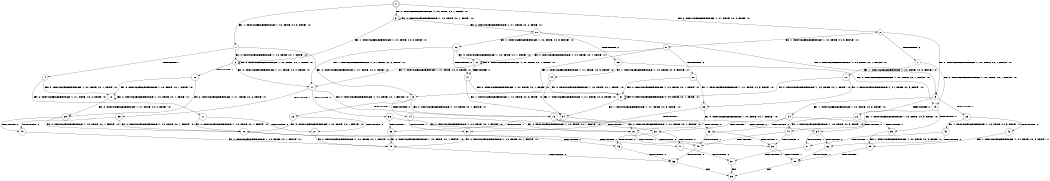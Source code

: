 digraph BCG {
size = "7, 10.5";
center = TRUE;
node [shape = circle];
0 [peripheries = 2];
0 -> 1 [label = "EX !1 !ATOMIC_EXCH_BRANCH (1, +0, TRUE, +0, 3, TRUE) !:0:"];
0 -> 2 [label = "EX !2 !ATOMIC_EXCH_BRANCH (1, +1, TRUE, +0, 2, TRUE) !:0:"];
0 -> 3 [label = "EX !0 !ATOMIC_EXCH_BRANCH (1, +0, TRUE, +0, 1, TRUE) !:0:"];
1 -> 4 [label = "TERMINATE !1"];
1 -> 5 [label = "EX !2 !ATOMIC_EXCH_BRANCH (1, +1, TRUE, +0, 2, TRUE) !:0:"];
1 -> 6 [label = "EX !0 !ATOMIC_EXCH_BRANCH (1, +0, TRUE, +0, 1, TRUE) !:0:"];
2 -> 7 [label = "TERMINATE !2"];
2 -> 8 [label = "EX !1 !ATOMIC_EXCH_BRANCH (1, +0, TRUE, +0, 3, FALSE) !:0:"];
2 -> 9 [label = "EX !0 !ATOMIC_EXCH_BRANCH (1, +0, TRUE, +0, 1, FALSE) !:0:"];
3 -> 6 [label = "EX !1 !ATOMIC_EXCH_BRANCH (1, +0, TRUE, +0, 3, TRUE) !:0:"];
3 -> 10 [label = "EX !2 !ATOMIC_EXCH_BRANCH (1, +1, TRUE, +0, 2, TRUE) !:0:"];
3 -> 3 [label = "EX !0 !ATOMIC_EXCH_BRANCH (1, +0, TRUE, +0, 1, TRUE) !:0:"];
4 -> 11 [label = "EX !2 !ATOMIC_EXCH_BRANCH (1, +1, TRUE, +0, 2, TRUE) !:0:"];
4 -> 12 [label = "EX !0 !ATOMIC_EXCH_BRANCH (1, +0, TRUE, +0, 1, TRUE) !:0:"];
5 -> 13 [label = "TERMINATE !1"];
5 -> 14 [label = "TERMINATE !2"];
5 -> 15 [label = "EX !0 !ATOMIC_EXCH_BRANCH (1, +0, TRUE, +0, 1, FALSE) !:0:"];
6 -> 16 [label = "TERMINATE !1"];
6 -> 17 [label = "EX !2 !ATOMIC_EXCH_BRANCH (1, +1, TRUE, +0, 2, TRUE) !:0:"];
6 -> 6 [label = "EX !0 !ATOMIC_EXCH_BRANCH (1, +0, TRUE, +0, 1, TRUE) !:0:"];
7 -> 18 [label = "EX !1 !ATOMIC_EXCH_BRANCH (1, +0, TRUE, +0, 3, FALSE) !:0:"];
7 -> 19 [label = "EX !0 !ATOMIC_EXCH_BRANCH (1, +0, TRUE, +0, 1, FALSE) !:0:"];
8 -> 20 [label = "TERMINATE !2"];
8 -> 21 [label = "EX !0 !ATOMIC_EXCH_BRANCH (1, +0, TRUE, +0, 1, TRUE) !:0:"];
8 -> 5 [label = "EX !1 !ATOMIC_EXCH_BRANCH (1, +1, TRUE, +0, 3, TRUE) !:0:"];
9 -> 22 [label = "TERMINATE !2"];
9 -> 23 [label = "TERMINATE !0"];
9 -> 24 [label = "EX !1 !ATOMIC_EXCH_BRANCH (1, +0, TRUE, +0, 3, TRUE) !:0:"];
10 -> 25 [label = "TERMINATE !2"];
10 -> 26 [label = "EX !1 !ATOMIC_EXCH_BRANCH (1, +0, TRUE, +0, 3, FALSE) !:0:"];
10 -> 9 [label = "EX !0 !ATOMIC_EXCH_BRANCH (1, +0, TRUE, +0, 1, FALSE) !:0:"];
11 -> 27 [label = "TERMINATE !2"];
11 -> 28 [label = "EX !0 !ATOMIC_EXCH_BRANCH (1, +0, TRUE, +0, 1, FALSE) !:0:"];
12 -> 29 [label = "EX !2 !ATOMIC_EXCH_BRANCH (1, +1, TRUE, +0, 2, TRUE) !:0:"];
12 -> 12 [label = "EX !0 !ATOMIC_EXCH_BRANCH (1, +0, TRUE, +0, 1, TRUE) !:0:"];
13 -> 27 [label = "TERMINATE !2"];
13 -> 28 [label = "EX !0 !ATOMIC_EXCH_BRANCH (1, +0, TRUE, +0, 1, FALSE) !:0:"];
14 -> 30 [label = "TERMINATE !1"];
14 -> 31 [label = "EX !0 !ATOMIC_EXCH_BRANCH (1, +0, TRUE, +0, 1, FALSE) !:0:"];
15 -> 32 [label = "TERMINATE !1"];
15 -> 33 [label = "TERMINATE !2"];
15 -> 34 [label = "TERMINATE !0"];
16 -> 29 [label = "EX !2 !ATOMIC_EXCH_BRANCH (1, +1, TRUE, +0, 2, TRUE) !:0:"];
16 -> 12 [label = "EX !0 !ATOMIC_EXCH_BRANCH (1, +0, TRUE, +0, 1, TRUE) !:0:"];
17 -> 35 [label = "TERMINATE !1"];
17 -> 36 [label = "TERMINATE !2"];
17 -> 15 [label = "EX !0 !ATOMIC_EXCH_BRANCH (1, +0, TRUE, +0, 1, FALSE) !:0:"];
18 -> 37 [label = "EX !0 !ATOMIC_EXCH_BRANCH (1, +0, TRUE, +0, 1, TRUE) !:0:"];
18 -> 38 [label = "EX !1 !ATOMIC_EXCH_BRANCH (1, +1, TRUE, +0, 3, TRUE) !:0:"];
19 -> 39 [label = "TERMINATE !0"];
19 -> 40 [label = "EX !1 !ATOMIC_EXCH_BRANCH (1, +0, TRUE, +0, 3, TRUE) !:0:"];
20 -> 37 [label = "EX !0 !ATOMIC_EXCH_BRANCH (1, +0, TRUE, +0, 1, TRUE) !:0:"];
20 -> 38 [label = "EX !1 !ATOMIC_EXCH_BRANCH (1, +1, TRUE, +0, 3, TRUE) !:0:"];
21 -> 41 [label = "TERMINATE !2"];
21 -> 17 [label = "EX !1 !ATOMIC_EXCH_BRANCH (1, +1, TRUE, +0, 3, TRUE) !:0:"];
21 -> 21 [label = "EX !0 !ATOMIC_EXCH_BRANCH (1, +0, TRUE, +0, 1, TRUE) !:0:"];
22 -> 39 [label = "TERMINATE !0"];
22 -> 40 [label = "EX !1 !ATOMIC_EXCH_BRANCH (1, +0, TRUE, +0, 3, TRUE) !:0:"];
23 -> 42 [label = "TERMINATE !2"];
23 -> 43 [label = "EX !1 !ATOMIC_EXCH_BRANCH (1, +0, TRUE, +0, 3, TRUE) !:1:"];
24 -> 32 [label = "TERMINATE !1"];
24 -> 33 [label = "TERMINATE !2"];
24 -> 34 [label = "TERMINATE !0"];
25 -> 44 [label = "EX !1 !ATOMIC_EXCH_BRANCH (1, +0, TRUE, +0, 3, FALSE) !:0:"];
25 -> 19 [label = "EX !0 !ATOMIC_EXCH_BRANCH (1, +0, TRUE, +0, 1, FALSE) !:0:"];
26 -> 41 [label = "TERMINATE !2"];
26 -> 17 [label = "EX !1 !ATOMIC_EXCH_BRANCH (1, +1, TRUE, +0, 3, TRUE) !:0:"];
26 -> 21 [label = "EX !0 !ATOMIC_EXCH_BRANCH (1, +0, TRUE, +0, 1, TRUE) !:0:"];
27 -> 45 [label = "EX !0 !ATOMIC_EXCH_BRANCH (1, +0, TRUE, +0, 1, FALSE) !:0:"];
28 -> 46 [label = "TERMINATE !2"];
28 -> 47 [label = "TERMINATE !0"];
29 -> 48 [label = "TERMINATE !2"];
29 -> 28 [label = "EX !0 !ATOMIC_EXCH_BRANCH (1, +0, TRUE, +0, 1, FALSE) !:0:"];
30 -> 45 [label = "EX !0 !ATOMIC_EXCH_BRANCH (1, +0, TRUE, +0, 1, FALSE) !:0:"];
31 -> 49 [label = "TERMINATE !1"];
31 -> 50 [label = "TERMINATE !0"];
32 -> 46 [label = "TERMINATE !2"];
32 -> 47 [label = "TERMINATE !0"];
33 -> 49 [label = "TERMINATE !1"];
33 -> 50 [label = "TERMINATE !0"];
34 -> 51 [label = "TERMINATE !1"];
34 -> 52 [label = "TERMINATE !2"];
35 -> 48 [label = "TERMINATE !2"];
35 -> 28 [label = "EX !0 !ATOMIC_EXCH_BRANCH (1, +0, TRUE, +0, 1, FALSE) !:0:"];
36 -> 53 [label = "TERMINATE !1"];
36 -> 31 [label = "EX !0 !ATOMIC_EXCH_BRANCH (1, +0, TRUE, +0, 1, FALSE) !:0:"];
37 -> 54 [label = "EX !1 !ATOMIC_EXCH_BRANCH (1, +1, TRUE, +0, 3, TRUE) !:0:"];
37 -> 37 [label = "EX !0 !ATOMIC_EXCH_BRANCH (1, +0, TRUE, +0, 1, TRUE) !:0:"];
38 -> 30 [label = "TERMINATE !1"];
38 -> 31 [label = "EX !0 !ATOMIC_EXCH_BRANCH (1, +0, TRUE, +0, 1, FALSE) !:0:"];
39 -> 55 [label = "EX !1 !ATOMIC_EXCH_BRANCH (1, +0, TRUE, +0, 3, TRUE) !:1:"];
40 -> 49 [label = "TERMINATE !1"];
40 -> 50 [label = "TERMINATE !0"];
41 -> 54 [label = "EX !1 !ATOMIC_EXCH_BRANCH (1, +1, TRUE, +0, 3, TRUE) !:0:"];
41 -> 37 [label = "EX !0 !ATOMIC_EXCH_BRANCH (1, +0, TRUE, +0, 1, TRUE) !:0:"];
42 -> 55 [label = "EX !1 !ATOMIC_EXCH_BRANCH (1, +0, TRUE, +0, 3, TRUE) !:1:"];
43 -> 51 [label = "TERMINATE !1"];
43 -> 52 [label = "TERMINATE !2"];
44 -> 54 [label = "EX !1 !ATOMIC_EXCH_BRANCH (1, +1, TRUE, +0, 3, TRUE) !:0:"];
44 -> 37 [label = "EX !0 !ATOMIC_EXCH_BRANCH (1, +0, TRUE, +0, 1, TRUE) !:0:"];
45 -> 56 [label = "TERMINATE !0"];
46 -> 56 [label = "TERMINATE !0"];
47 -> 57 [label = "TERMINATE !2"];
48 -> 45 [label = "EX !0 !ATOMIC_EXCH_BRANCH (1, +0, TRUE, +0, 1, FALSE) !:0:"];
49 -> 56 [label = "TERMINATE !0"];
50 -> 58 [label = "TERMINATE !1"];
51 -> 57 [label = "TERMINATE !2"];
52 -> 58 [label = "TERMINATE !1"];
53 -> 45 [label = "EX !0 !ATOMIC_EXCH_BRANCH (1, +0, TRUE, +0, 1, FALSE) !:0:"];
54 -> 53 [label = "TERMINATE !1"];
54 -> 31 [label = "EX !0 !ATOMIC_EXCH_BRANCH (1, +0, TRUE, +0, 1, FALSE) !:0:"];
55 -> 58 [label = "TERMINATE !1"];
56 -> 59 [label = "exit"];
57 -> 59 [label = "exit"];
58 -> 59 [label = "exit"];
}
